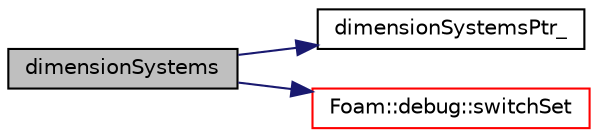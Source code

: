 digraph "dimensionSystems"
{
  bgcolor="transparent";
  edge [fontname="Helvetica",fontsize="10",labelfontname="Helvetica",labelfontsize="10"];
  node [fontname="Helvetica",fontsize="10",shape=record];
  rankdir="LR";
  Node1 [label="dimensionSystems",height=0.2,width=0.4,color="black", fillcolor="grey75", style="filled", fontcolor="black"];
  Node1 -> Node2 [color="midnightblue",fontsize="10",style="solid",fontname="Helvetica"];
  Node2 [label="dimensionSystemsPtr_",height=0.2,width=0.4,color="black",URL="$a10974.html#a8276f863b439457c8e5df25f64194184"];
  Node1 -> Node3 [color="midnightblue",fontsize="10",style="solid",fontname="Helvetica"];
  Node3 [label="Foam::debug::switchSet",height=0.2,width=0.4,color="red",URL="$a10993.html#a02428a7a9aa138cfe5550361a4f1de83",tooltip="Internal function to lookup a sub-dictionary from controlDict. "];
}
